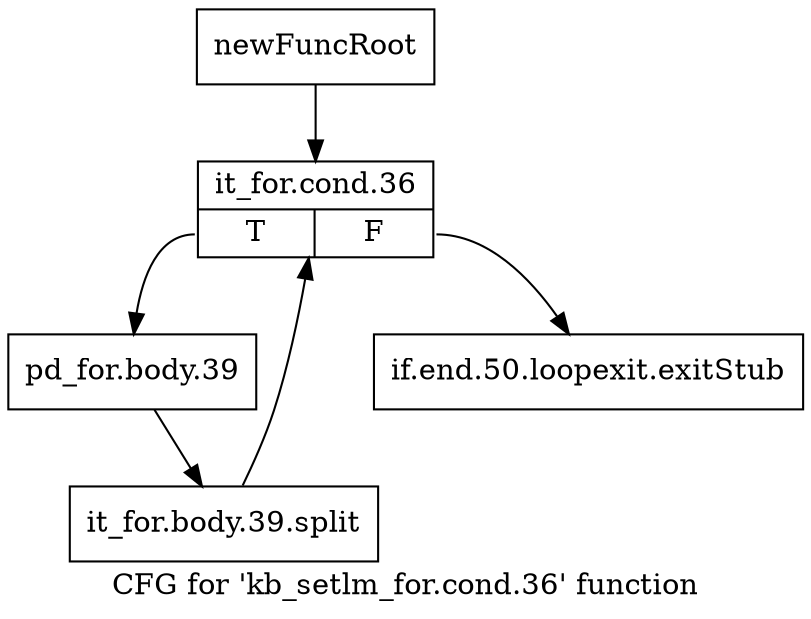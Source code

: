 digraph "CFG for 'kb_setlm_for.cond.36' function" {
	label="CFG for 'kb_setlm_for.cond.36' function";

	Node0x1224480 [shape=record,label="{newFuncRoot}"];
	Node0x1224480 -> Node0x12248e0;
	Node0x12244d0 [shape=record,label="{if.end.50.loopexit.exitStub}"];
	Node0x12248e0 [shape=record,label="{it_for.cond.36|{<s0>T|<s1>F}}"];
	Node0x12248e0:s0 -> Node0x1224930;
	Node0x12248e0:s1 -> Node0x12244d0;
	Node0x1224930 [shape=record,label="{pd_for.body.39}"];
	Node0x1224930 -> Node0x15ad550;
	Node0x15ad550 [shape=record,label="{it_for.body.39.split}"];
	Node0x15ad550 -> Node0x12248e0;
}

